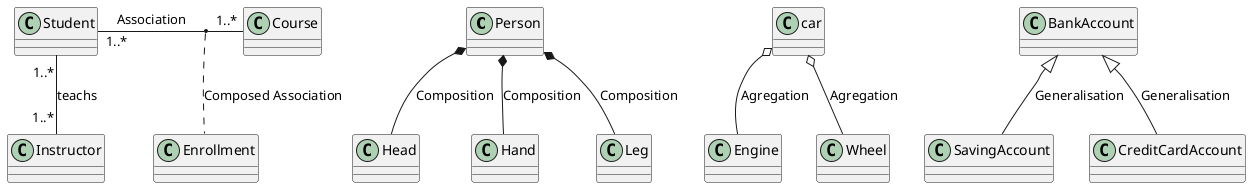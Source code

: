 #https://plantuml.com/class-diagram

// Aggregation implies a relationship where the child can exist independently of the parent. Example: Class (parent) and Student (child). Delete the Class and the Students still exist.
// Composition implies a relationship where the child cannot exist independent of the parent. Example: House (parent) and Room (child). Rooms don't exist separate to a House.
// Generalization is a mechanism for combining similar classes of objects into a single, more general class. Generalization identifies commonalities among a set of entities.
// Specialization is the reverse process of Generalization means creating new sub-classes from an existing class.
// Association 
//If two classes in a model need to communicate with each other, there must be a link between them, and that can be represented by an association (connector).
// Association can be represented by a line between these classes with an arrow indicating the navigation direction. In case an arrow is on both sides, the association is known as a bidirectional association.
// We can indicate the multiplicity of an association by adding multiplicity adornments to the line denoting the association. The example indicates that a Student has one or more Instructors:

@startuml


Person *-- Head : Composition
Person *-- Hand : Composition
Person *-- Leg : Composition

car o-- Engine : Agregation
car o-- Wheel : Agregation

BankAccount <|-- SavingAccount : Generalisation
BankAccount <|-- CreditCardAccount : Generalisation


Student "1..*"  --  "1..*"  Instructor: teachs

Student "1..*" - "1..*" Course: Association

(Student, Course) . Enrollment: Composed Association

@enduml 